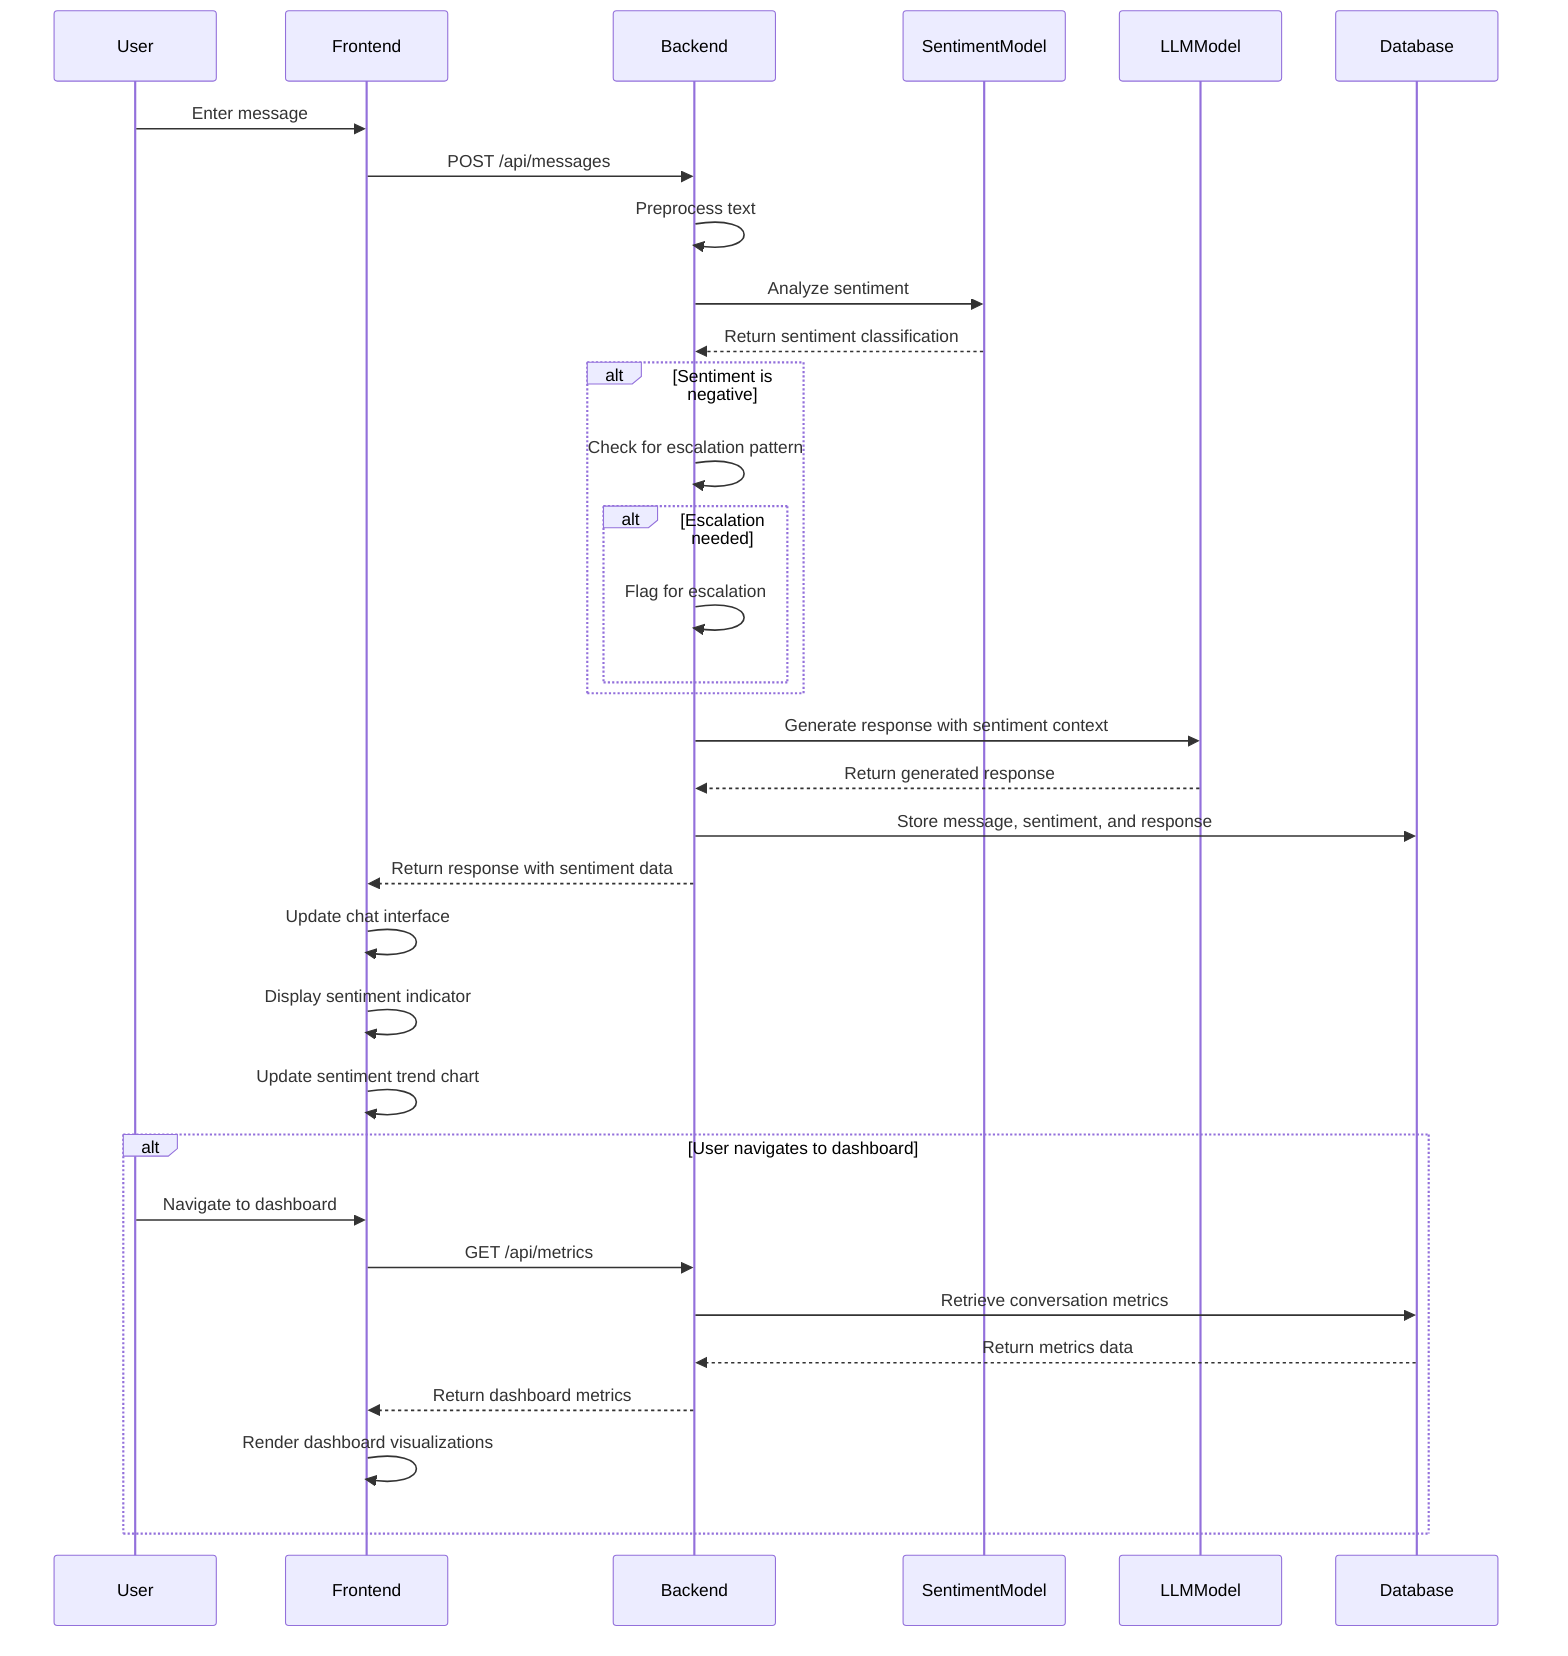 sequenceDiagram
    participant User
    participant Frontend
    participant Backend
    participant SentimentModel
    participant LLMModel
    participant Database
    
    User->>Frontend: Enter message
    Frontend->>Backend: POST /api/messages
    Backend->>Backend: Preprocess text
    Backend->>SentimentModel: Analyze sentiment
    SentimentModel-->>Backend: Return sentiment classification
    
    alt Sentiment is negative
        Backend->>Backend: Check for escalation pattern
        alt Escalation needed
            Backend->>Backend: Flag for escalation
        end
    end
    
    Backend->>LLMModel: Generate response with sentiment context
    LLMModel-->>Backend: Return generated response
    Backend->>Database: Store message, sentiment, and response
    Backend-->>Frontend: Return response with sentiment data
    
    Frontend->>Frontend: Update chat interface
    Frontend->>Frontend: Display sentiment indicator
    Frontend->>Frontend: Update sentiment trend chart
    
    alt User navigates to dashboard
        User->>Frontend: Navigate to dashboard
        Frontend->>Backend: GET /api/metrics
        Backend->>Database: Retrieve conversation metrics
        Database-->>Backend: Return metrics data
        Backend-->>Frontend: Return dashboard metrics
        Frontend->>Frontend: Render dashboard visualizations
    end